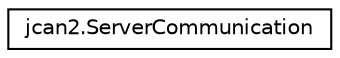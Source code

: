 digraph "Graphical Class Hierarchy"
{
  edge [fontname="Helvetica",fontsize="10",labelfontname="Helvetica",labelfontsize="10"];
  node [fontname="Helvetica",fontsize="10",shape=record];
  rankdir="LR";
  Node1 [label="jcan2.ServerCommunication",height=0.2,width=0.4,color="black", fillcolor="white", style="filled",URL="$classjcan2_1_1_server_communication.html"];
}
